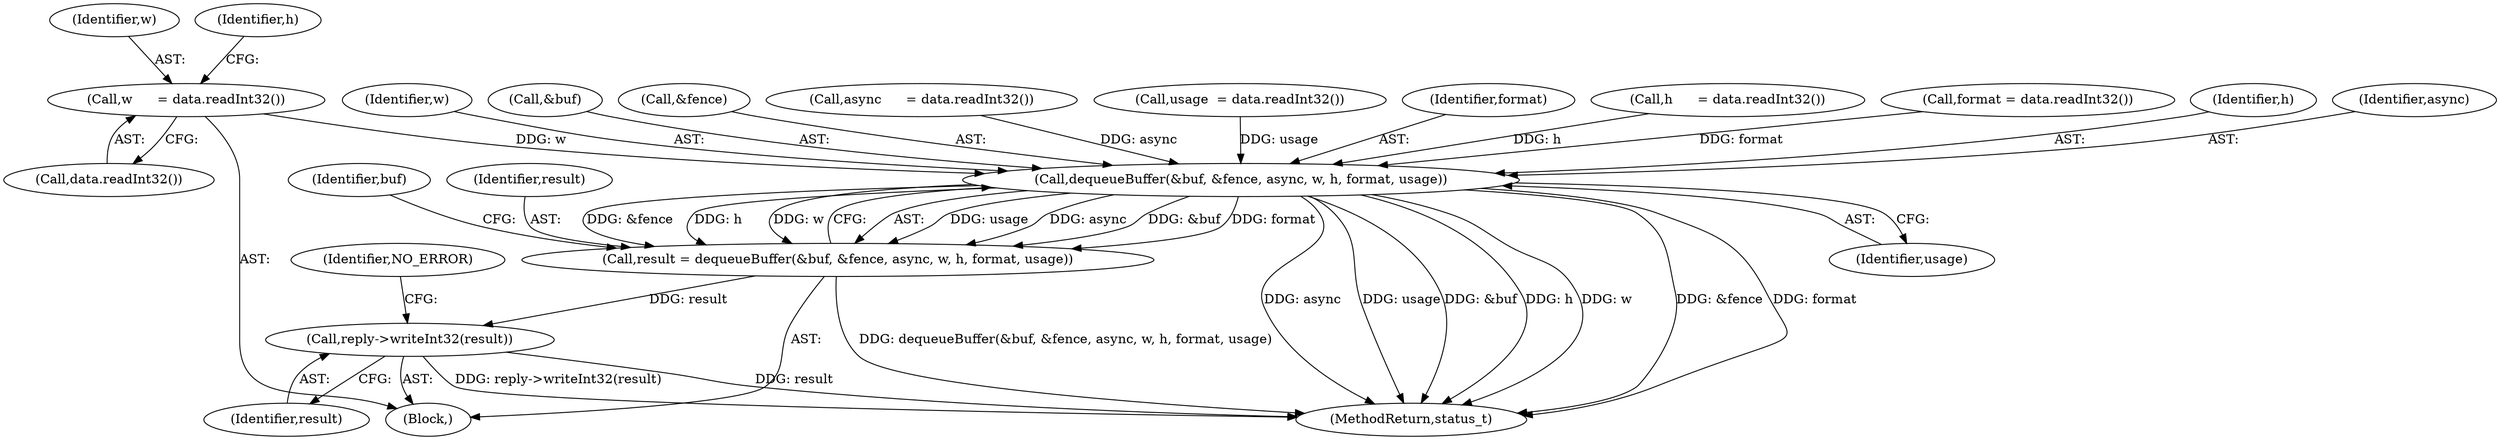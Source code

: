 digraph "0_Android_d06421fd37fbb7fd07002e6738fac3a223cb1a62@API" {
"1000175" [label="(Call,w      = data.readInt32())"];
"1000198" [label="(Call,dequeueBuffer(&buf, &fence, async, w, h, format, usage))"];
"1000196" [label="(Call,result = dequeueBuffer(&buf, &fence, async, w, h, format, usage))"];
"1000222" [label="(Call,reply->writeInt32(result))"];
"1000205" [label="(Identifier,h)"];
"1000198" [label="(Call,dequeueBuffer(&buf, &fence, async, w, h, format, usage))"];
"1000203" [label="(Identifier,async)"];
"1000209" [label="(Identifier,buf)"];
"1000175" [label="(Call,w      = data.readInt32())"];
"1000204" [label="(Identifier,w)"];
"1000196" [label="(Call,result = dequeueBuffer(&buf, &fence, async, w, h, format, usage))"];
"1000199" [label="(Call,&buf)"];
"1000177" [label="(Call,data.readInt32())"];
"1000201" [label="(Call,&fence)"];
"1000171" [label="(Call,async      = data.readInt32())"];
"1000176" [label="(Identifier,w)"];
"1000180" [label="(Identifier,h)"];
"1000165" [label="(Block,)"];
"1000197" [label="(Identifier,result)"];
"1000225" [label="(Identifier,NO_ERROR)"];
"1000378" [label="(MethodReturn,status_t)"];
"1000222" [label="(Call,reply->writeInt32(result))"];
"1000187" [label="(Call,usage  = data.readInt32())"];
"1000206" [label="(Identifier,format)"];
"1000179" [label="(Call,h      = data.readInt32())"];
"1000207" [label="(Identifier,usage)"];
"1000223" [label="(Identifier,result)"];
"1000183" [label="(Call,format = data.readInt32())"];
"1000175" -> "1000165"  [label="AST: "];
"1000175" -> "1000177"  [label="CFG: "];
"1000176" -> "1000175"  [label="AST: "];
"1000177" -> "1000175"  [label="AST: "];
"1000180" -> "1000175"  [label="CFG: "];
"1000175" -> "1000198"  [label="DDG: w"];
"1000198" -> "1000196"  [label="AST: "];
"1000198" -> "1000207"  [label="CFG: "];
"1000199" -> "1000198"  [label="AST: "];
"1000201" -> "1000198"  [label="AST: "];
"1000203" -> "1000198"  [label="AST: "];
"1000204" -> "1000198"  [label="AST: "];
"1000205" -> "1000198"  [label="AST: "];
"1000206" -> "1000198"  [label="AST: "];
"1000207" -> "1000198"  [label="AST: "];
"1000196" -> "1000198"  [label="CFG: "];
"1000198" -> "1000378"  [label="DDG: &fence"];
"1000198" -> "1000378"  [label="DDG: format"];
"1000198" -> "1000378"  [label="DDG: async"];
"1000198" -> "1000378"  [label="DDG: usage"];
"1000198" -> "1000378"  [label="DDG: &buf"];
"1000198" -> "1000378"  [label="DDG: h"];
"1000198" -> "1000378"  [label="DDG: w"];
"1000198" -> "1000196"  [label="DDG: usage"];
"1000198" -> "1000196"  [label="DDG: async"];
"1000198" -> "1000196"  [label="DDG: &buf"];
"1000198" -> "1000196"  [label="DDG: format"];
"1000198" -> "1000196"  [label="DDG: &fence"];
"1000198" -> "1000196"  [label="DDG: h"];
"1000198" -> "1000196"  [label="DDG: w"];
"1000171" -> "1000198"  [label="DDG: async"];
"1000179" -> "1000198"  [label="DDG: h"];
"1000183" -> "1000198"  [label="DDG: format"];
"1000187" -> "1000198"  [label="DDG: usage"];
"1000196" -> "1000165"  [label="AST: "];
"1000197" -> "1000196"  [label="AST: "];
"1000209" -> "1000196"  [label="CFG: "];
"1000196" -> "1000378"  [label="DDG: dequeueBuffer(&buf, &fence, async, w, h, format, usage)"];
"1000196" -> "1000222"  [label="DDG: result"];
"1000222" -> "1000165"  [label="AST: "];
"1000222" -> "1000223"  [label="CFG: "];
"1000223" -> "1000222"  [label="AST: "];
"1000225" -> "1000222"  [label="CFG: "];
"1000222" -> "1000378"  [label="DDG: result"];
"1000222" -> "1000378"  [label="DDG: reply->writeInt32(result)"];
}
